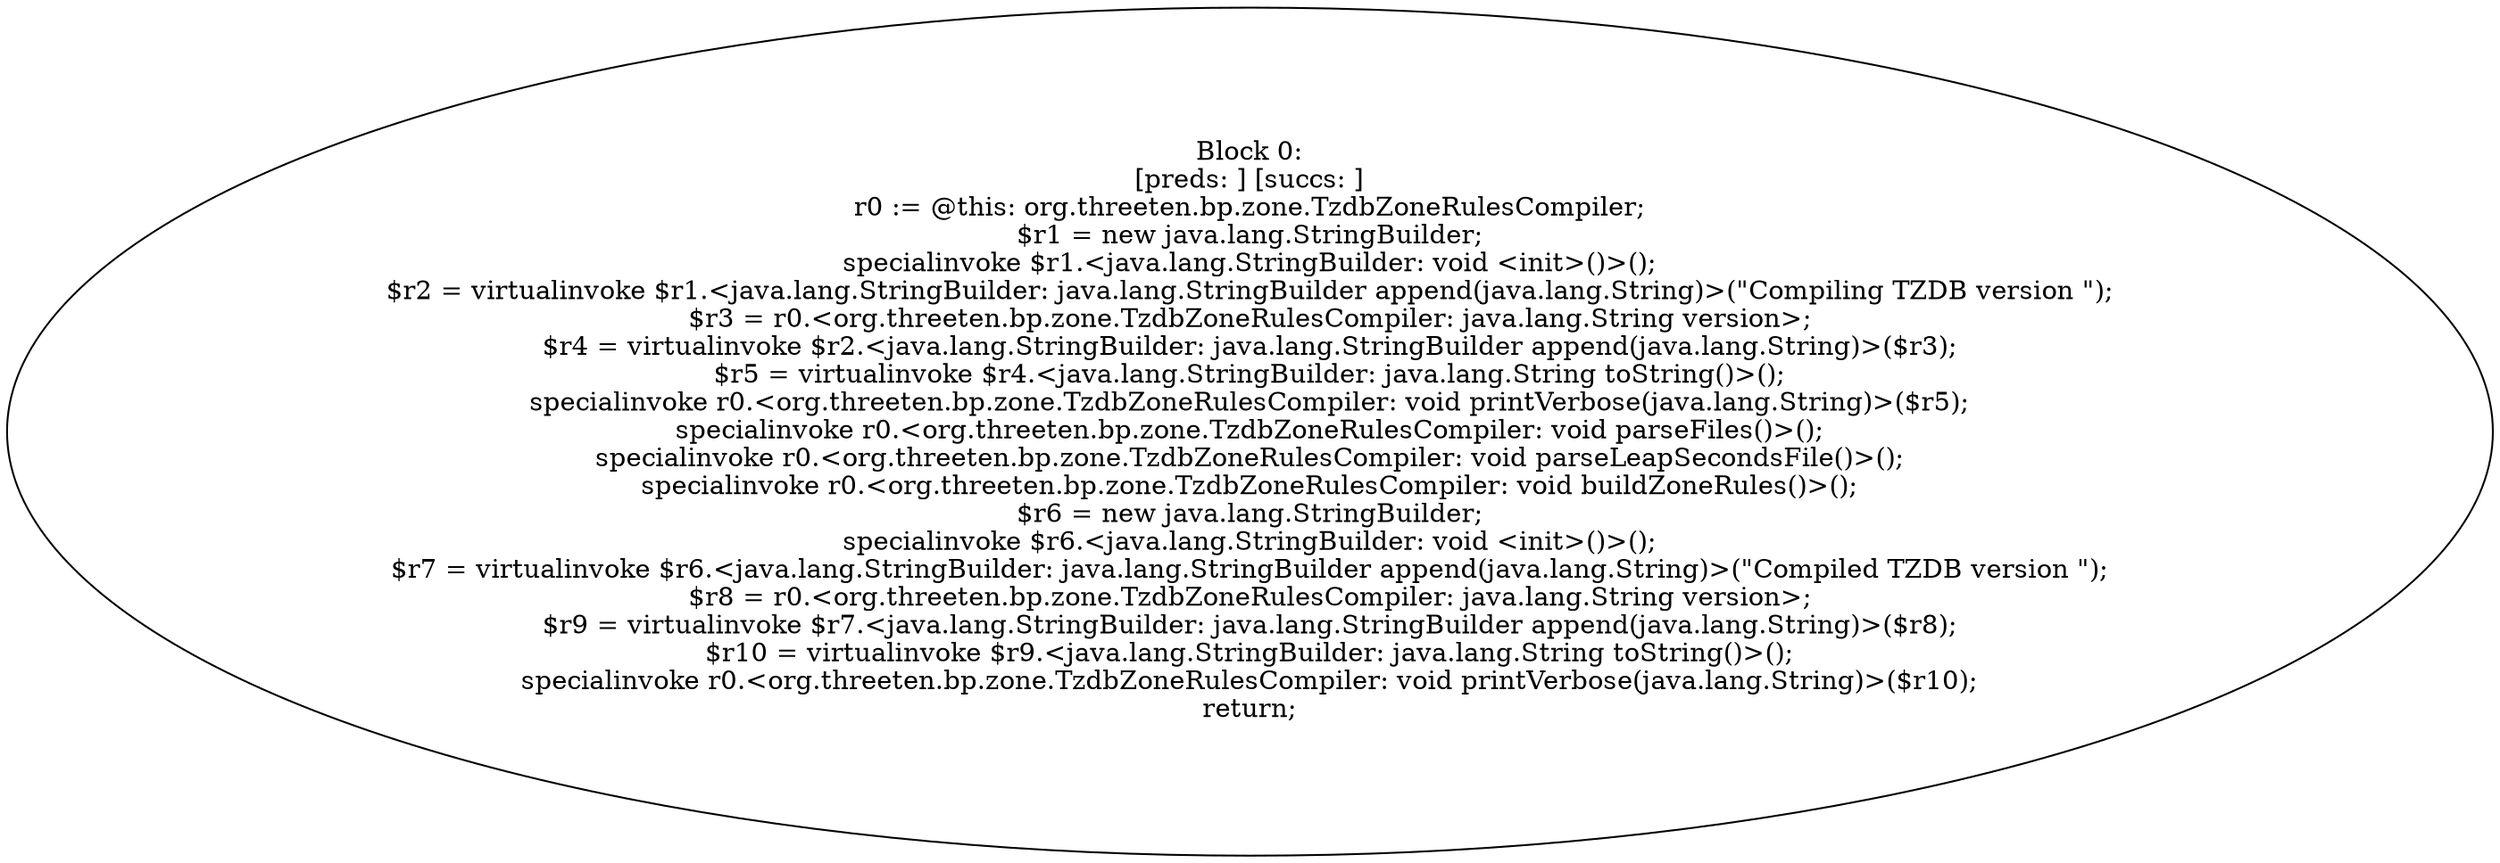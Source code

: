 digraph "unitGraph" {
    "Block 0:
[preds: ] [succs: ]
r0 := @this: org.threeten.bp.zone.TzdbZoneRulesCompiler;
$r1 = new java.lang.StringBuilder;
specialinvoke $r1.<java.lang.StringBuilder: void <init>()>();
$r2 = virtualinvoke $r1.<java.lang.StringBuilder: java.lang.StringBuilder append(java.lang.String)>(\"Compiling TZDB version \");
$r3 = r0.<org.threeten.bp.zone.TzdbZoneRulesCompiler: java.lang.String version>;
$r4 = virtualinvoke $r2.<java.lang.StringBuilder: java.lang.StringBuilder append(java.lang.String)>($r3);
$r5 = virtualinvoke $r4.<java.lang.StringBuilder: java.lang.String toString()>();
specialinvoke r0.<org.threeten.bp.zone.TzdbZoneRulesCompiler: void printVerbose(java.lang.String)>($r5);
specialinvoke r0.<org.threeten.bp.zone.TzdbZoneRulesCompiler: void parseFiles()>();
specialinvoke r0.<org.threeten.bp.zone.TzdbZoneRulesCompiler: void parseLeapSecondsFile()>();
specialinvoke r0.<org.threeten.bp.zone.TzdbZoneRulesCompiler: void buildZoneRules()>();
$r6 = new java.lang.StringBuilder;
specialinvoke $r6.<java.lang.StringBuilder: void <init>()>();
$r7 = virtualinvoke $r6.<java.lang.StringBuilder: java.lang.StringBuilder append(java.lang.String)>(\"Compiled TZDB version \");
$r8 = r0.<org.threeten.bp.zone.TzdbZoneRulesCompiler: java.lang.String version>;
$r9 = virtualinvoke $r7.<java.lang.StringBuilder: java.lang.StringBuilder append(java.lang.String)>($r8);
$r10 = virtualinvoke $r9.<java.lang.StringBuilder: java.lang.String toString()>();
specialinvoke r0.<org.threeten.bp.zone.TzdbZoneRulesCompiler: void printVerbose(java.lang.String)>($r10);
return;
"
}
